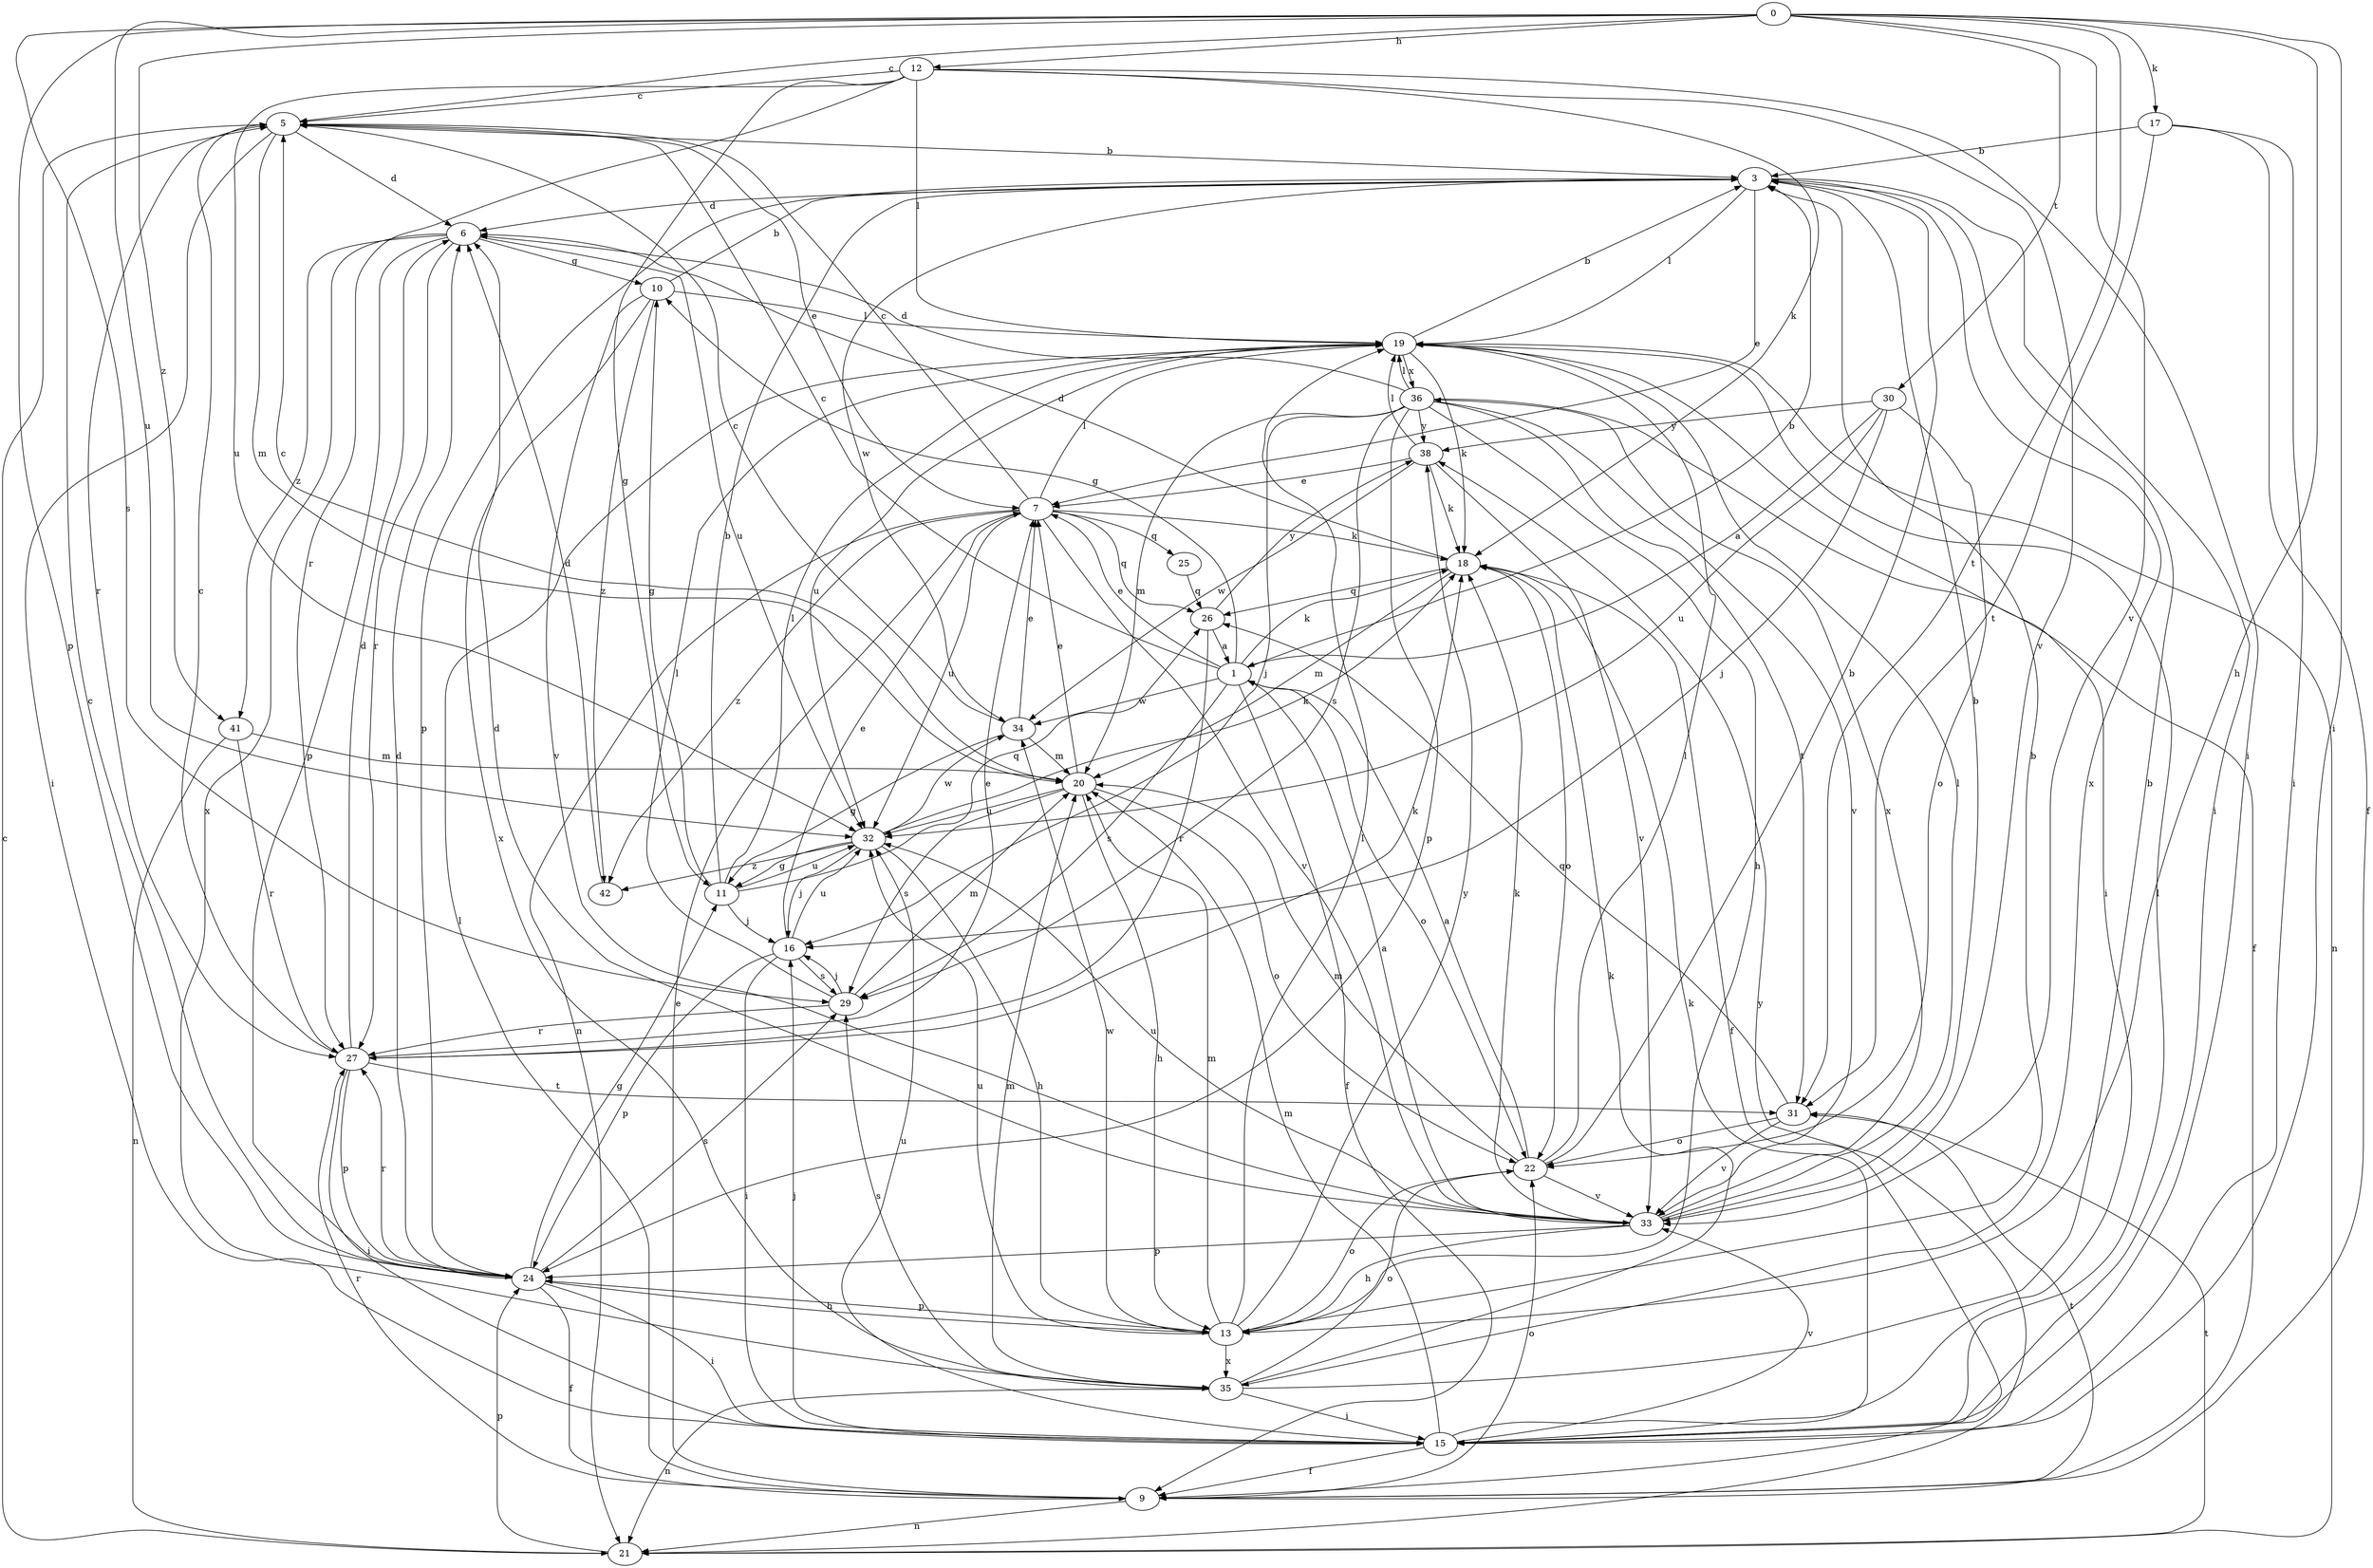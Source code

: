 strict digraph  {
0;
1;
3;
5;
6;
7;
9;
10;
11;
12;
13;
15;
16;
17;
18;
19;
20;
21;
22;
24;
25;
26;
27;
29;
30;
31;
32;
33;
34;
35;
36;
38;
41;
42;
0 -> 5  [label=c];
0 -> 12  [label=h];
0 -> 13  [label=h];
0 -> 15  [label=i];
0 -> 17  [label=k];
0 -> 24  [label=p];
0 -> 29  [label=s];
0 -> 30  [label=t];
0 -> 31  [label=t];
0 -> 32  [label=u];
0 -> 33  [label=v];
0 -> 41  [label=z];
1 -> 3  [label=b];
1 -> 5  [label=c];
1 -> 7  [label=e];
1 -> 9  [label=f];
1 -> 10  [label=g];
1 -> 18  [label=k];
1 -> 22  [label=o];
1 -> 29  [label=s];
1 -> 34  [label=w];
3 -> 6  [label=d];
3 -> 7  [label=e];
3 -> 15  [label=i];
3 -> 19  [label=l];
3 -> 24  [label=p];
3 -> 34  [label=w];
3 -> 35  [label=x];
5 -> 3  [label=b];
5 -> 6  [label=d];
5 -> 7  [label=e];
5 -> 15  [label=i];
5 -> 20  [label=m];
5 -> 27  [label=r];
6 -> 10  [label=g];
6 -> 24  [label=p];
6 -> 27  [label=r];
6 -> 32  [label=u];
6 -> 35  [label=x];
6 -> 41  [label=z];
7 -> 5  [label=c];
7 -> 18  [label=k];
7 -> 19  [label=l];
7 -> 21  [label=n];
7 -> 25  [label=q];
7 -> 26  [label=q];
7 -> 32  [label=u];
7 -> 33  [label=v];
7 -> 42  [label=z];
9 -> 7  [label=e];
9 -> 19  [label=l];
9 -> 21  [label=n];
9 -> 22  [label=o];
9 -> 27  [label=r];
9 -> 31  [label=t];
10 -> 3  [label=b];
10 -> 19  [label=l];
10 -> 33  [label=v];
10 -> 35  [label=x];
10 -> 42  [label=z];
11 -> 3  [label=b];
11 -> 10  [label=g];
11 -> 16  [label=j];
11 -> 19  [label=l];
11 -> 26  [label=q];
11 -> 32  [label=u];
12 -> 5  [label=c];
12 -> 11  [label=g];
12 -> 15  [label=i];
12 -> 18  [label=k];
12 -> 19  [label=l];
12 -> 27  [label=r];
12 -> 32  [label=u];
12 -> 33  [label=v];
13 -> 3  [label=b];
13 -> 19  [label=l];
13 -> 20  [label=m];
13 -> 22  [label=o];
13 -> 24  [label=p];
13 -> 32  [label=u];
13 -> 34  [label=w];
13 -> 35  [label=x];
13 -> 38  [label=y];
15 -> 9  [label=f];
15 -> 16  [label=j];
15 -> 18  [label=k];
15 -> 19  [label=l];
15 -> 20  [label=m];
15 -> 32  [label=u];
15 -> 33  [label=v];
16 -> 7  [label=e];
16 -> 15  [label=i];
16 -> 24  [label=p];
16 -> 29  [label=s];
16 -> 32  [label=u];
17 -> 3  [label=b];
17 -> 9  [label=f];
17 -> 15  [label=i];
17 -> 31  [label=t];
18 -> 6  [label=d];
18 -> 9  [label=f];
18 -> 20  [label=m];
18 -> 22  [label=o];
18 -> 26  [label=q];
19 -> 3  [label=b];
19 -> 15  [label=i];
19 -> 18  [label=k];
19 -> 21  [label=n];
19 -> 32  [label=u];
19 -> 36  [label=x];
20 -> 5  [label=c];
20 -> 7  [label=e];
20 -> 13  [label=h];
20 -> 22  [label=o];
20 -> 29  [label=s];
20 -> 32  [label=u];
21 -> 5  [label=c];
21 -> 24  [label=p];
21 -> 31  [label=t];
21 -> 38  [label=y];
22 -> 1  [label=a];
22 -> 3  [label=b];
22 -> 19  [label=l];
22 -> 20  [label=m];
22 -> 33  [label=v];
24 -> 5  [label=c];
24 -> 6  [label=d];
24 -> 9  [label=f];
24 -> 11  [label=g];
24 -> 13  [label=h];
24 -> 15  [label=i];
24 -> 27  [label=r];
24 -> 29  [label=s];
25 -> 26  [label=q];
26 -> 1  [label=a];
26 -> 27  [label=r];
26 -> 38  [label=y];
27 -> 5  [label=c];
27 -> 6  [label=d];
27 -> 7  [label=e];
27 -> 15  [label=i];
27 -> 18  [label=k];
27 -> 24  [label=p];
27 -> 31  [label=t];
29 -> 16  [label=j];
29 -> 19  [label=l];
29 -> 20  [label=m];
29 -> 27  [label=r];
30 -> 1  [label=a];
30 -> 16  [label=j];
30 -> 22  [label=o];
30 -> 32  [label=u];
30 -> 38  [label=y];
31 -> 22  [label=o];
31 -> 26  [label=q];
31 -> 33  [label=v];
32 -> 11  [label=g];
32 -> 13  [label=h];
32 -> 16  [label=j];
32 -> 18  [label=k];
32 -> 34  [label=w];
32 -> 42  [label=z];
33 -> 1  [label=a];
33 -> 3  [label=b];
33 -> 6  [label=d];
33 -> 13  [label=h];
33 -> 18  [label=k];
33 -> 19  [label=l];
33 -> 24  [label=p];
33 -> 32  [label=u];
33 -> 36  [label=x];
34 -> 5  [label=c];
34 -> 7  [label=e];
34 -> 11  [label=g];
34 -> 20  [label=m];
35 -> 3  [label=b];
35 -> 15  [label=i];
35 -> 18  [label=k];
35 -> 20  [label=m];
35 -> 21  [label=n];
35 -> 22  [label=o];
35 -> 29  [label=s];
36 -> 6  [label=d];
36 -> 9  [label=f];
36 -> 13  [label=h];
36 -> 16  [label=j];
36 -> 19  [label=l];
36 -> 20  [label=m];
36 -> 24  [label=p];
36 -> 29  [label=s];
36 -> 31  [label=t];
36 -> 33  [label=v];
36 -> 38  [label=y];
38 -> 7  [label=e];
38 -> 18  [label=k];
38 -> 19  [label=l];
38 -> 33  [label=v];
38 -> 34  [label=w];
41 -> 20  [label=m];
41 -> 21  [label=n];
41 -> 27  [label=r];
42 -> 6  [label=d];
}
